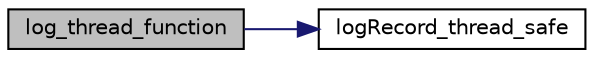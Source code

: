 digraph "log_thread_function"
{
 // LATEX_PDF_SIZE
  edge [fontname="Helvetica",fontsize="10",labelfontname="Helvetica",labelfontsize="10"];
  node [fontname="Helvetica",fontsize="10",shape=record];
  rankdir="LR";
  Node1 [label="log_thread_function",height=0.2,width=0.4,color="black", fillcolor="grey75", style="filled", fontcolor="black",tooltip=" "];
  Node1 -> Node2 [color="midnightblue",fontsize="10",style="solid",fontname="Helvetica"];
  Node2 [label="logRecord_thread_safe",height=0.2,width=0.4,color="black", fillcolor="white", style="filled",URL="$log_8c.html#a9d53e26476b5833ae846aae7abc8fb49",tooltip=" "];
}
